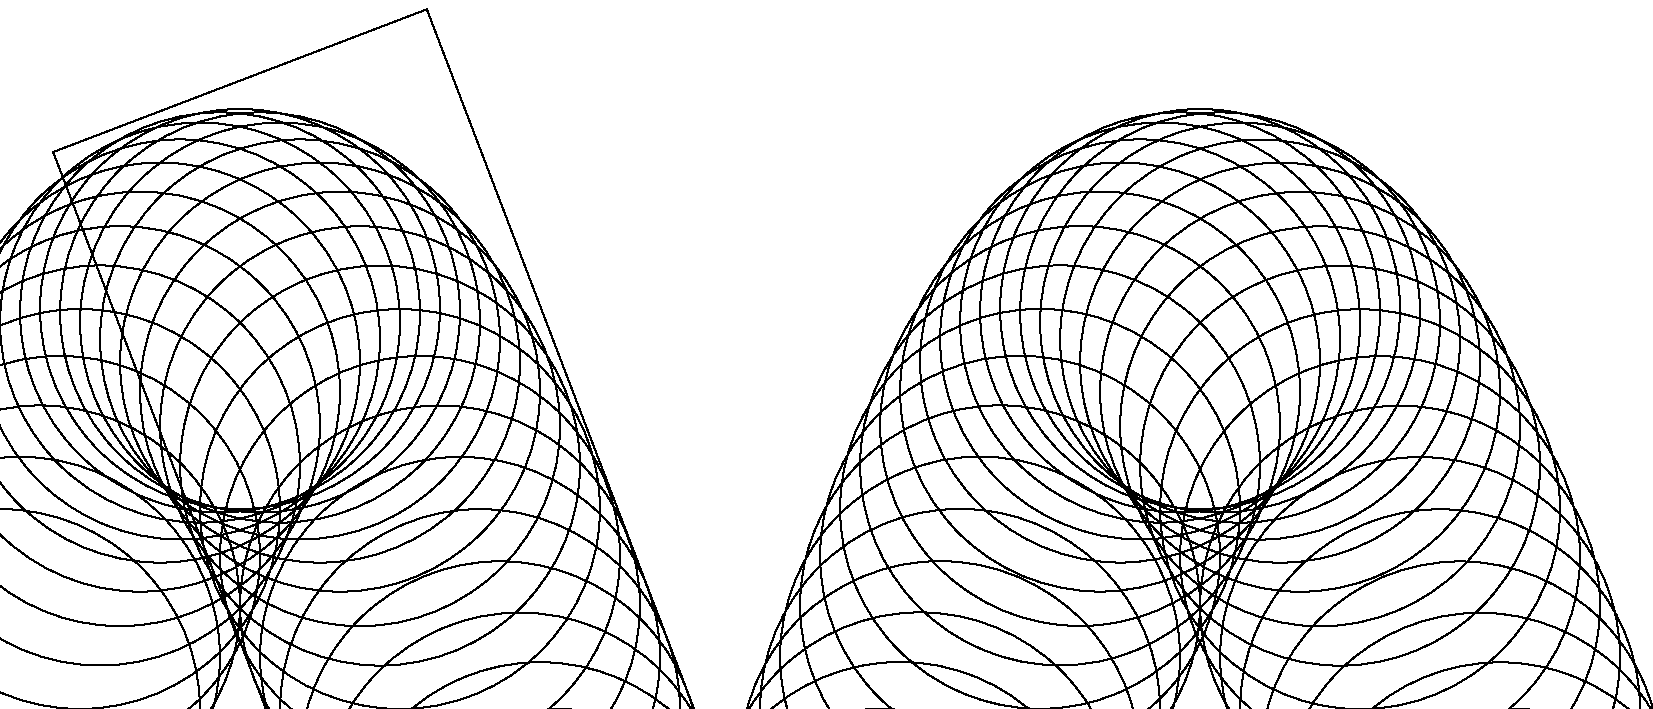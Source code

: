 beginfig(1);
  numeric u, w, i, r, s, lim;
  u = 2in;
  w = 150;
  r = 0.5u;
  s = 1/20;
  lim = 4;
  for i=0 step s until lim:
    draw fullcircle scaled 2r shifted (u*(i,sind(i*w)));
  endfor;
  %draw origin--(u*(90/w,1));
  pair d, p;
  path slope, decli;
  d = (-90/w,3.14159/2);
  p = unitvector((-ypart d,xpart d));
  slope = ((-u*d)--(u*d)) shifted (-r*p);
  decli = reverse slope shifted (2*r*p);
  draw (slope--decli--cycle) shifted (u*180/w,0);
endfig;

end.
